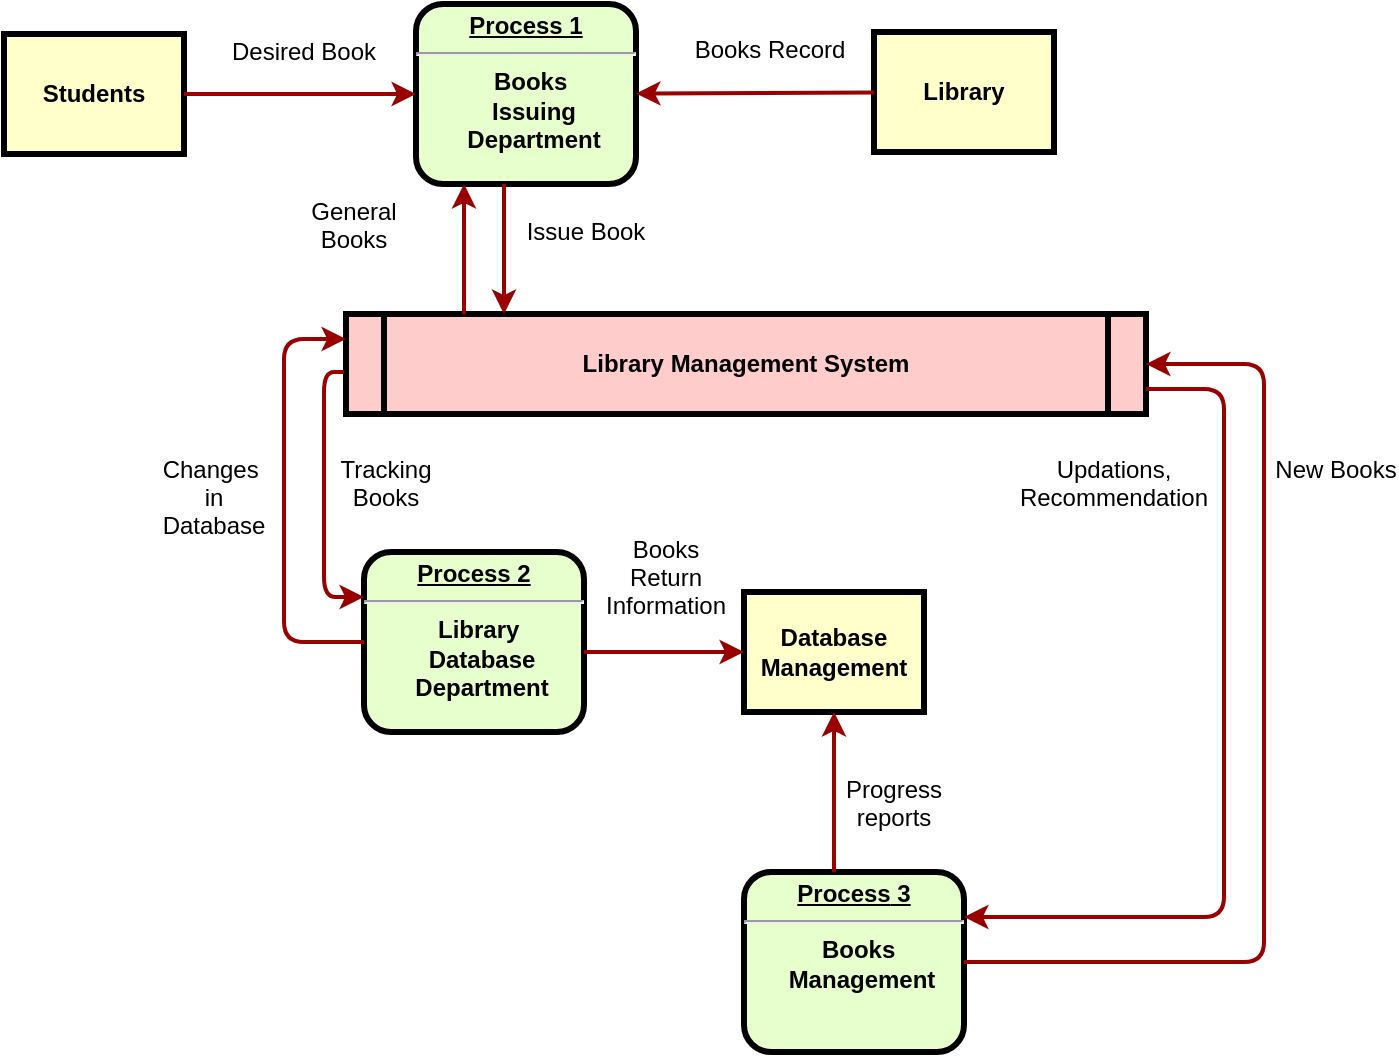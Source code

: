 <mxfile version="13.6.2" type="github">
  <diagram name="Page-1" id="c7558073-3199-34d8-9f00-42111426c3f3">
    <mxGraphModel dx="1186" dy="560" grid="1" gridSize="10" guides="1" tooltips="1" connect="1" arrows="1" fold="1" page="1" pageScale="1" pageWidth="826" pageHeight="1169" background="#ffffff" math="0" shadow="0">
      <root>
        <mxCell id="0" />
        <mxCell id="1" parent="0" />
        <mxCell id="2" value="&lt;p style=&quot;margin: 0px ; margin-top: 4px ; text-align: center ; text-decoration: underline&quot;&gt;&lt;strong&gt;Process 1&lt;br&gt;&lt;/strong&gt;&lt;/p&gt;&lt;hr&gt;&lt;p style=&quot;margin: 0px ; margin-left: 8px&quot;&gt;Books&amp;nbsp;&lt;/p&gt;&lt;p style=&quot;margin: 0px ; margin-left: 8px&quot;&gt;Issuing&lt;/p&gt;&lt;p style=&quot;margin: 0px ; margin-left: 8px&quot;&gt;Department&lt;/p&gt;" style="verticalAlign=middle;align=center;overflow=fill;fontSize=12;fontFamily=Helvetica;html=1;rounded=1;fontStyle=1;strokeWidth=3;fillColor=#E6FFCC" parent="1" vertex="1">
          <mxGeometry x="236" y="236" width="110" height="90" as="geometry" />
        </mxCell>
        <mxCell id="3" value="Library" style="whiteSpace=wrap;align=center;verticalAlign=middle;fontStyle=1;strokeWidth=3;fillColor=#FFFFCC" parent="1" vertex="1">
          <mxGeometry x="465" y="250" width="90" height="60" as="geometry" />
        </mxCell>
        <mxCell id="4" value="Students" style="whiteSpace=wrap;align=center;verticalAlign=middle;fontStyle=1;strokeWidth=3;fillColor=#FFFFCC" parent="1" vertex="1">
          <mxGeometry x="30" y="251" width="90" height="60" as="geometry" />
        </mxCell>
        <mxCell id="5" value="Library Management System" style="shape=process;whiteSpace=wrap;align=center;verticalAlign=middle;size=0.048;fontStyle=1;strokeWidth=3;fillColor=#FFCCCC" parent="1" vertex="1">
          <mxGeometry x="201.0" y="391" width="400" height="50" as="geometry" />
        </mxCell>
        <mxCell id="6" value="&lt;p style=&quot;margin: 0px ; margin-top: 4px ; text-align: center ; text-decoration: underline&quot;&gt;&lt;strong&gt;Process 2&lt;br&gt;&lt;/strong&gt;&lt;/p&gt;&lt;hr&gt;&lt;p style=&quot;margin: 0px ; margin-left: 8px&quot;&gt;Library&amp;nbsp;&lt;/p&gt;&lt;p style=&quot;margin: 0px ; margin-left: 8px&quot;&gt;Database&lt;/p&gt;&lt;p style=&quot;margin: 0px ; margin-left: 8px&quot;&gt;Department&lt;/p&gt;" style="verticalAlign=middle;align=center;overflow=fill;fontSize=12;fontFamily=Helvetica;html=1;rounded=1;fontStyle=1;strokeWidth=3;fillColor=#E6FFCC" parent="1" vertex="1">
          <mxGeometry x="210" y="510" width="110" height="90" as="geometry" />
        </mxCell>
        <mxCell id="7" value="&lt;p style=&quot;margin: 0px ; margin-top: 4px ; text-align: center ; text-decoration: underline&quot;&gt;&lt;strong&gt;&lt;strong&gt;Process&lt;/strong&gt; 3&lt;br&gt;&lt;/strong&gt;&lt;/p&gt;&lt;hr&gt;&lt;p style=&quot;margin: 0px ; margin-left: 8px&quot;&gt;Books&amp;nbsp;&lt;/p&gt;&lt;p style=&quot;margin: 0px ; margin-left: 8px&quot;&gt;Management&lt;/p&gt;" style="verticalAlign=middle;align=center;overflow=fill;fontSize=12;fontFamily=Helvetica;html=1;rounded=1;fontStyle=1;strokeWidth=3;fillColor=#E6FFCC" parent="1" vertex="1">
          <mxGeometry x="400" y="670" width="110" height="90" as="geometry" />
        </mxCell>
        <mxCell id="12" value="Database&#xa;Management" style="whiteSpace=wrap;align=center;verticalAlign=middle;fontStyle=1;strokeWidth=3;fillColor=#FFFFCC" parent="1" vertex="1">
          <mxGeometry x="400" y="530" width="90" height="60" as="geometry" />
        </mxCell>
        <mxCell id="36" value="" style="edgeStyle=none;noEdgeStyle=1;strokeColor=#990000;strokeWidth=2" parent="1" source="3" target="2" edge="1">
          <mxGeometry width="100" height="100" relative="1" as="geometry">
            <mxPoint x="20" y="250" as="sourcePoint" />
            <mxPoint x="120" y="150" as="targetPoint" />
          </mxGeometry>
        </mxCell>
        <mxCell id="37" value="" style="edgeStyle=none;noEdgeStyle=1;strokeColor=#990000;strokeWidth=2" parent="1" source="4" target="2" edge="1">
          <mxGeometry width="100" height="100" relative="1" as="geometry">
            <mxPoint x="280" y="190" as="sourcePoint" />
            <mxPoint x="380" y="90" as="targetPoint" />
          </mxGeometry>
        </mxCell>
        <mxCell id="52" value="Desired Book" style="text;spacingTop=-5;align=center" parent="1" vertex="1">
          <mxGeometry x="165" y="251" width="30" height="20" as="geometry" />
        </mxCell>
        <mxCell id="53" value="Books Record" style="text;spacingTop=-5;align=center" parent="1" vertex="1">
          <mxGeometry x="398" y="250" width="30" height="20" as="geometry" />
        </mxCell>
        <mxCell id="54" value="General &#xa;Books" style="text;spacingTop=-5;align=center" parent="1" vertex="1">
          <mxGeometry x="190" y="331" width="30" height="20" as="geometry" />
        </mxCell>
        <mxCell id="55" value="" style="edgeStyle=elbowEdgeStyle;elbow=horizontal;strokeColor=#990000;strokeWidth=2" parent="1" source="5" target="2" edge="1">
          <mxGeometry width="100" height="100" relative="1" as="geometry">
            <mxPoint x="50" y="530" as="sourcePoint" />
            <mxPoint x="150" y="430" as="targetPoint" />
            <Array as="points">
              <mxPoint x="260" y="370" />
            </Array>
          </mxGeometry>
        </mxCell>
        <mxCell id="56" value="" style="edgeStyle=elbowEdgeStyle;elbow=horizontal;strokeColor=#990000;strokeWidth=2" parent="1" source="2" target="5" edge="1">
          <mxGeometry width="100" height="100" relative="1" as="geometry">
            <mxPoint x="50" y="500" as="sourcePoint" />
            <mxPoint x="150" y="400" as="targetPoint" />
            <Array as="points">
              <mxPoint x="280" y="360" />
            </Array>
          </mxGeometry>
        </mxCell>
        <mxCell id="57" value="Issue Book" style="text;spacingTop=-5;align=center" parent="1" vertex="1">
          <mxGeometry x="306" y="341" width="30" height="20" as="geometry" />
        </mxCell>
        <mxCell id="58" value="" style="edgeStyle=elbowEdgeStyle;elbow=horizontal;strokeColor=#990000;strokeWidth=2;entryX=0;entryY=0.25;entryDx=0;entryDy=0;" parent="1" target="6" edge="1">
          <mxGeometry width="100" height="100" relative="1" as="geometry">
            <mxPoint x="200" y="420" as="sourcePoint" />
            <mxPoint x="250" y="490" as="targetPoint" />
            <Array as="points">
              <mxPoint x="190" y="590" />
              <mxPoint x="255" y="690" />
            </Array>
          </mxGeometry>
        </mxCell>
        <mxCell id="59" value="" style="edgeStyle=elbowEdgeStyle;elbow=horizontal;strokeColor=#990000;strokeWidth=2;entryX=0;entryY=0.25;entryDx=0;entryDy=0;" parent="1" source="6" target="5" edge="1">
          <mxGeometry width="100" height="100" relative="1" as="geometry">
            <mxPoint x="165" y="750" as="sourcePoint" />
            <mxPoint x="180" y="400" as="targetPoint" />
            <Array as="points">
              <mxPoint x="170" y="650" />
            </Array>
          </mxGeometry>
        </mxCell>
        <mxCell id="60" value="Tracking &#xa;Books" style="text;spacingTop=-5;align=center" parent="1" vertex="1">
          <mxGeometry x="206.0" y="460.0" width="30" height="20" as="geometry" />
        </mxCell>
        <mxCell id="61" value="Changes &#xa;in&#xa;Database" style="text;spacingTop=-5;align=center" parent="1" vertex="1">
          <mxGeometry x="120.0" y="460" width="30" height="20" as="geometry" />
        </mxCell>
        <mxCell id="62" value="Books&#xa;Return&#xa;Information" style="text;spacingTop=-5;align=center" parent="1" vertex="1">
          <mxGeometry x="346.0" y="500" width="30" height="20" as="geometry" />
        </mxCell>
        <mxCell id="64" value="Progress&#xa;reports" style="text;spacingTop=-5;align=center" parent="1" vertex="1">
          <mxGeometry x="460.0" y="620.0" width="30" height="20" as="geometry" />
        </mxCell>
        <mxCell id="65" value="" style="edgeStyle=elbowEdgeStyle;elbow=horizontal;strokeColor=#990000;strokeWidth=2" parent="1" source="6" target="12" edge="1">
          <mxGeometry width="100" height="100" relative="1" as="geometry">
            <mxPoint x="75" y="560.0" as="sourcePoint" />
            <mxPoint x="175" y="460.0" as="targetPoint" />
            <Array as="points">
              <mxPoint x="360" y="560" />
              <mxPoint x="260" y="520" />
            </Array>
          </mxGeometry>
        </mxCell>
        <mxCell id="67" value="" style="edgeStyle=elbowEdgeStyle;elbow=horizontal;strokeColor=#990000;strokeWidth=2" parent="1" source="7" target="12" edge="1">
          <mxGeometry width="100" height="100" relative="1" as="geometry">
            <mxPoint x="475.0" y="740" as="sourcePoint" />
            <mxPoint x="575.0" y="640" as="targetPoint" />
          </mxGeometry>
        </mxCell>
        <mxCell id="72" value="" style="edgeStyle=elbowEdgeStyle;elbow=vertical;strokeColor=#990000;strokeWidth=2;exitX=1;exitY=0.75;exitDx=0;exitDy=0;entryX=1;entryY=0.25;entryDx=0;entryDy=0;" parent="1" source="5" target="7" edge="1">
          <mxGeometry width="100" height="100" relative="1" as="geometry">
            <mxPoint x="620" y="430" as="sourcePoint" />
            <mxPoint x="640" y="690" as="targetPoint" />
            <Array as="points">
              <mxPoint x="640" y="429" />
            </Array>
          </mxGeometry>
        </mxCell>
        <mxCell id="73" value="" style="edgeStyle=elbowEdgeStyle;elbow=vertical;strokeColor=#990000;strokeWidth=2;entryX=1;entryY=0.5;entryDx=0;entryDy=0;" parent="1" source="7" target="5" edge="1">
          <mxGeometry width="100" height="100" relative="1" as="geometry">
            <mxPoint x="275" y="880" as="sourcePoint" />
            <mxPoint x="620" y="416" as="targetPoint" />
            <Array as="points">
              <mxPoint x="660" y="416" />
            </Array>
          </mxGeometry>
        </mxCell>
        <mxCell id="74" value="New Books" style="text;spacingTop=-5;align=center" parent="1" vertex="1">
          <mxGeometry x="681" y="460" width="30" height="20" as="geometry" />
        </mxCell>
        <mxCell id="75" value="Updations,&#xa;Recommendation" style="text;spacingTop=-5;align=center" parent="1" vertex="1">
          <mxGeometry x="570" y="460.0" width="30" height="20" as="geometry" />
        </mxCell>
      </root>
    </mxGraphModel>
  </diagram>
</mxfile>
